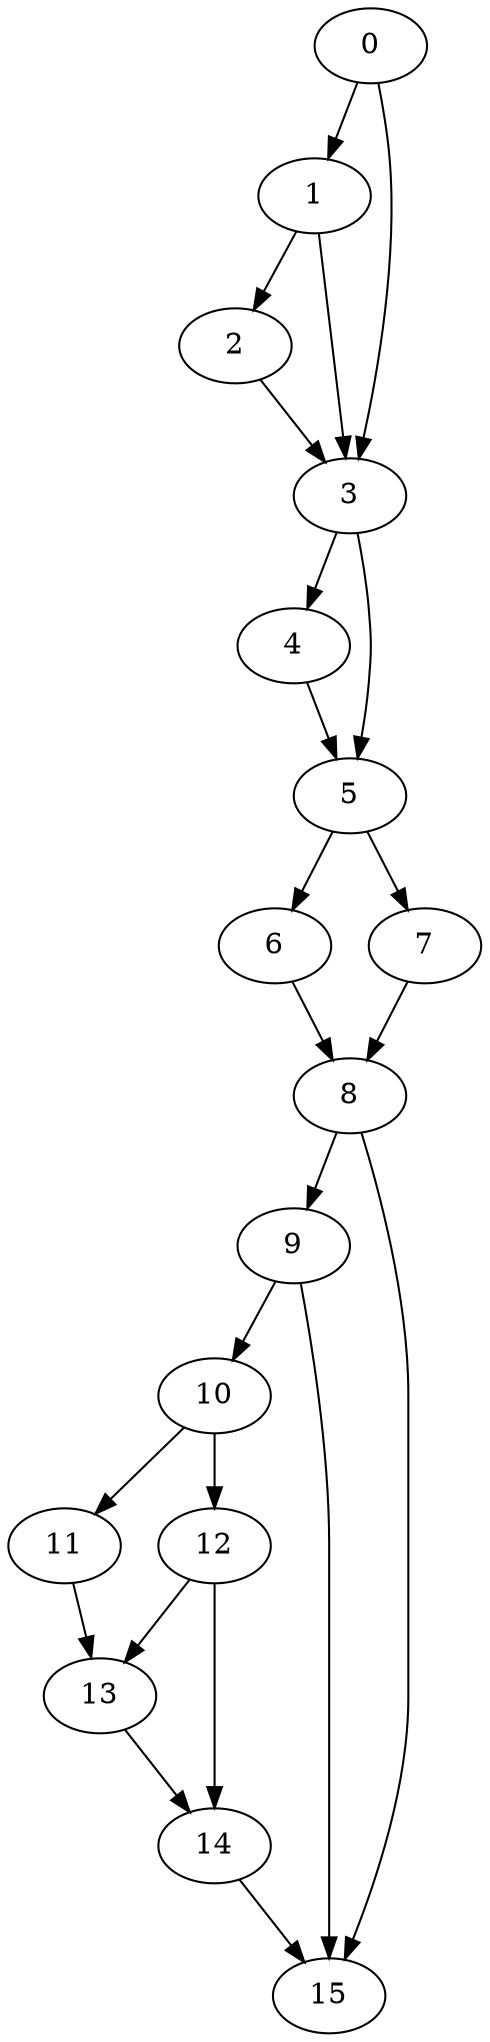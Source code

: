 digraph {
	0
	1
	2
	3
	4
	5
	6
	7
	8
	9
	10
	11
	12
	13
	14
	15
	2 -> 3
	0 -> 3
	1 -> 3
	8 -> 9
	9 -> 10
	10 -> 12
	12 -> 14
	13 -> 14
	3 -> 5
	4 -> 5
	10 -> 11
	0 -> 1
	1 -> 2
	6 -> 8
	7 -> 8
	8 -> 15
	9 -> 15
	14 -> 15
	3 -> 4
	5 -> 6
	5 -> 7
	11 -> 13
	12 -> 13
}

